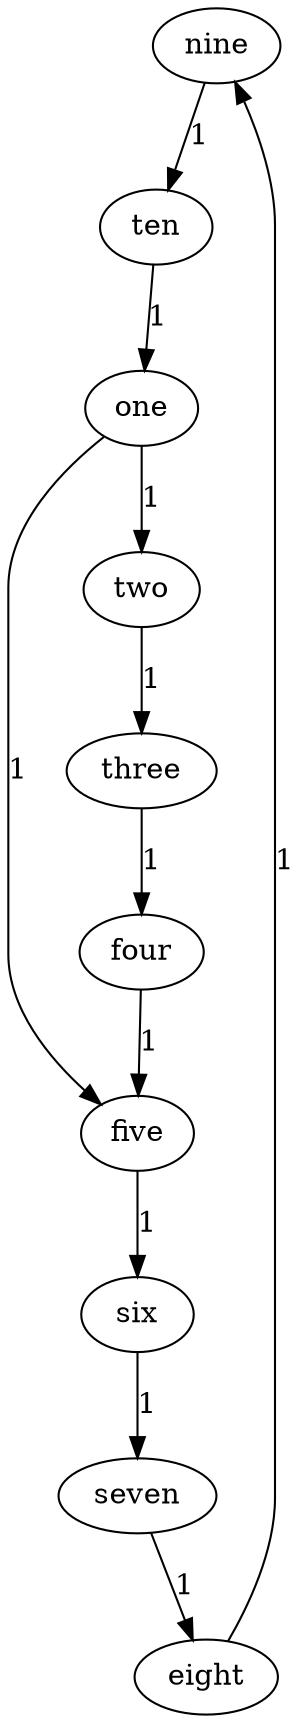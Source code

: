 digraph {
	graph [ "ui.stylesheet"="node { size: 20px; text-size: 12px; } edge { text-size: 10px; }" ];
	"nine" ;
	"ten" ;
	"six" ;
	"seven" ;
	"four" ;
	"five" ;
	"one" ;
	"two" ;
	"eight" ;
	"three" ;
	"nine" -> "ten" ["label"="1"];
	"six" -> "seven" ["label"="1"];
	"four" -> "five" ["label"="1"];
	"one" -> "two" ["label"="1"];
	"one" -> "five" ["label"="1"];
	"seven" -> "eight" ["label"="1"];
	"ten" -> "one" ["label"="1"];
	"two" -> "three" ["label"="1"];
	"three" -> "four" ["label"="1"];
	"five" -> "six" ["label"="1"];
	"eight" -> "nine" ["label"="1"];
}
